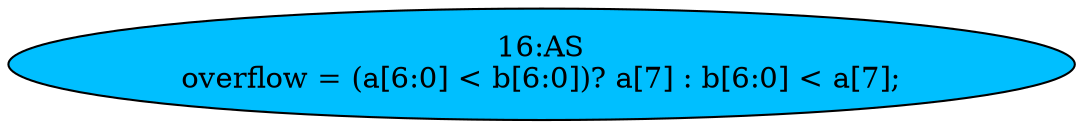 strict digraph "" {
	node [label="\N"];
	"16:AS"	[ast="<pyverilog.vparser.ast.Assign object at 0x7f1bcf34c050>",
		def_var="['overflow']",
		fillcolor=deepskyblue,
		label="16:AS
overflow = (a[6:0] < b[6:0])? a[7] : b[6:0] < a[7];",
		statements="[]",
		style=filled,
		typ=Assign,
		use_var="['a', 'b', 'a', 'b', 'a']"];
}
